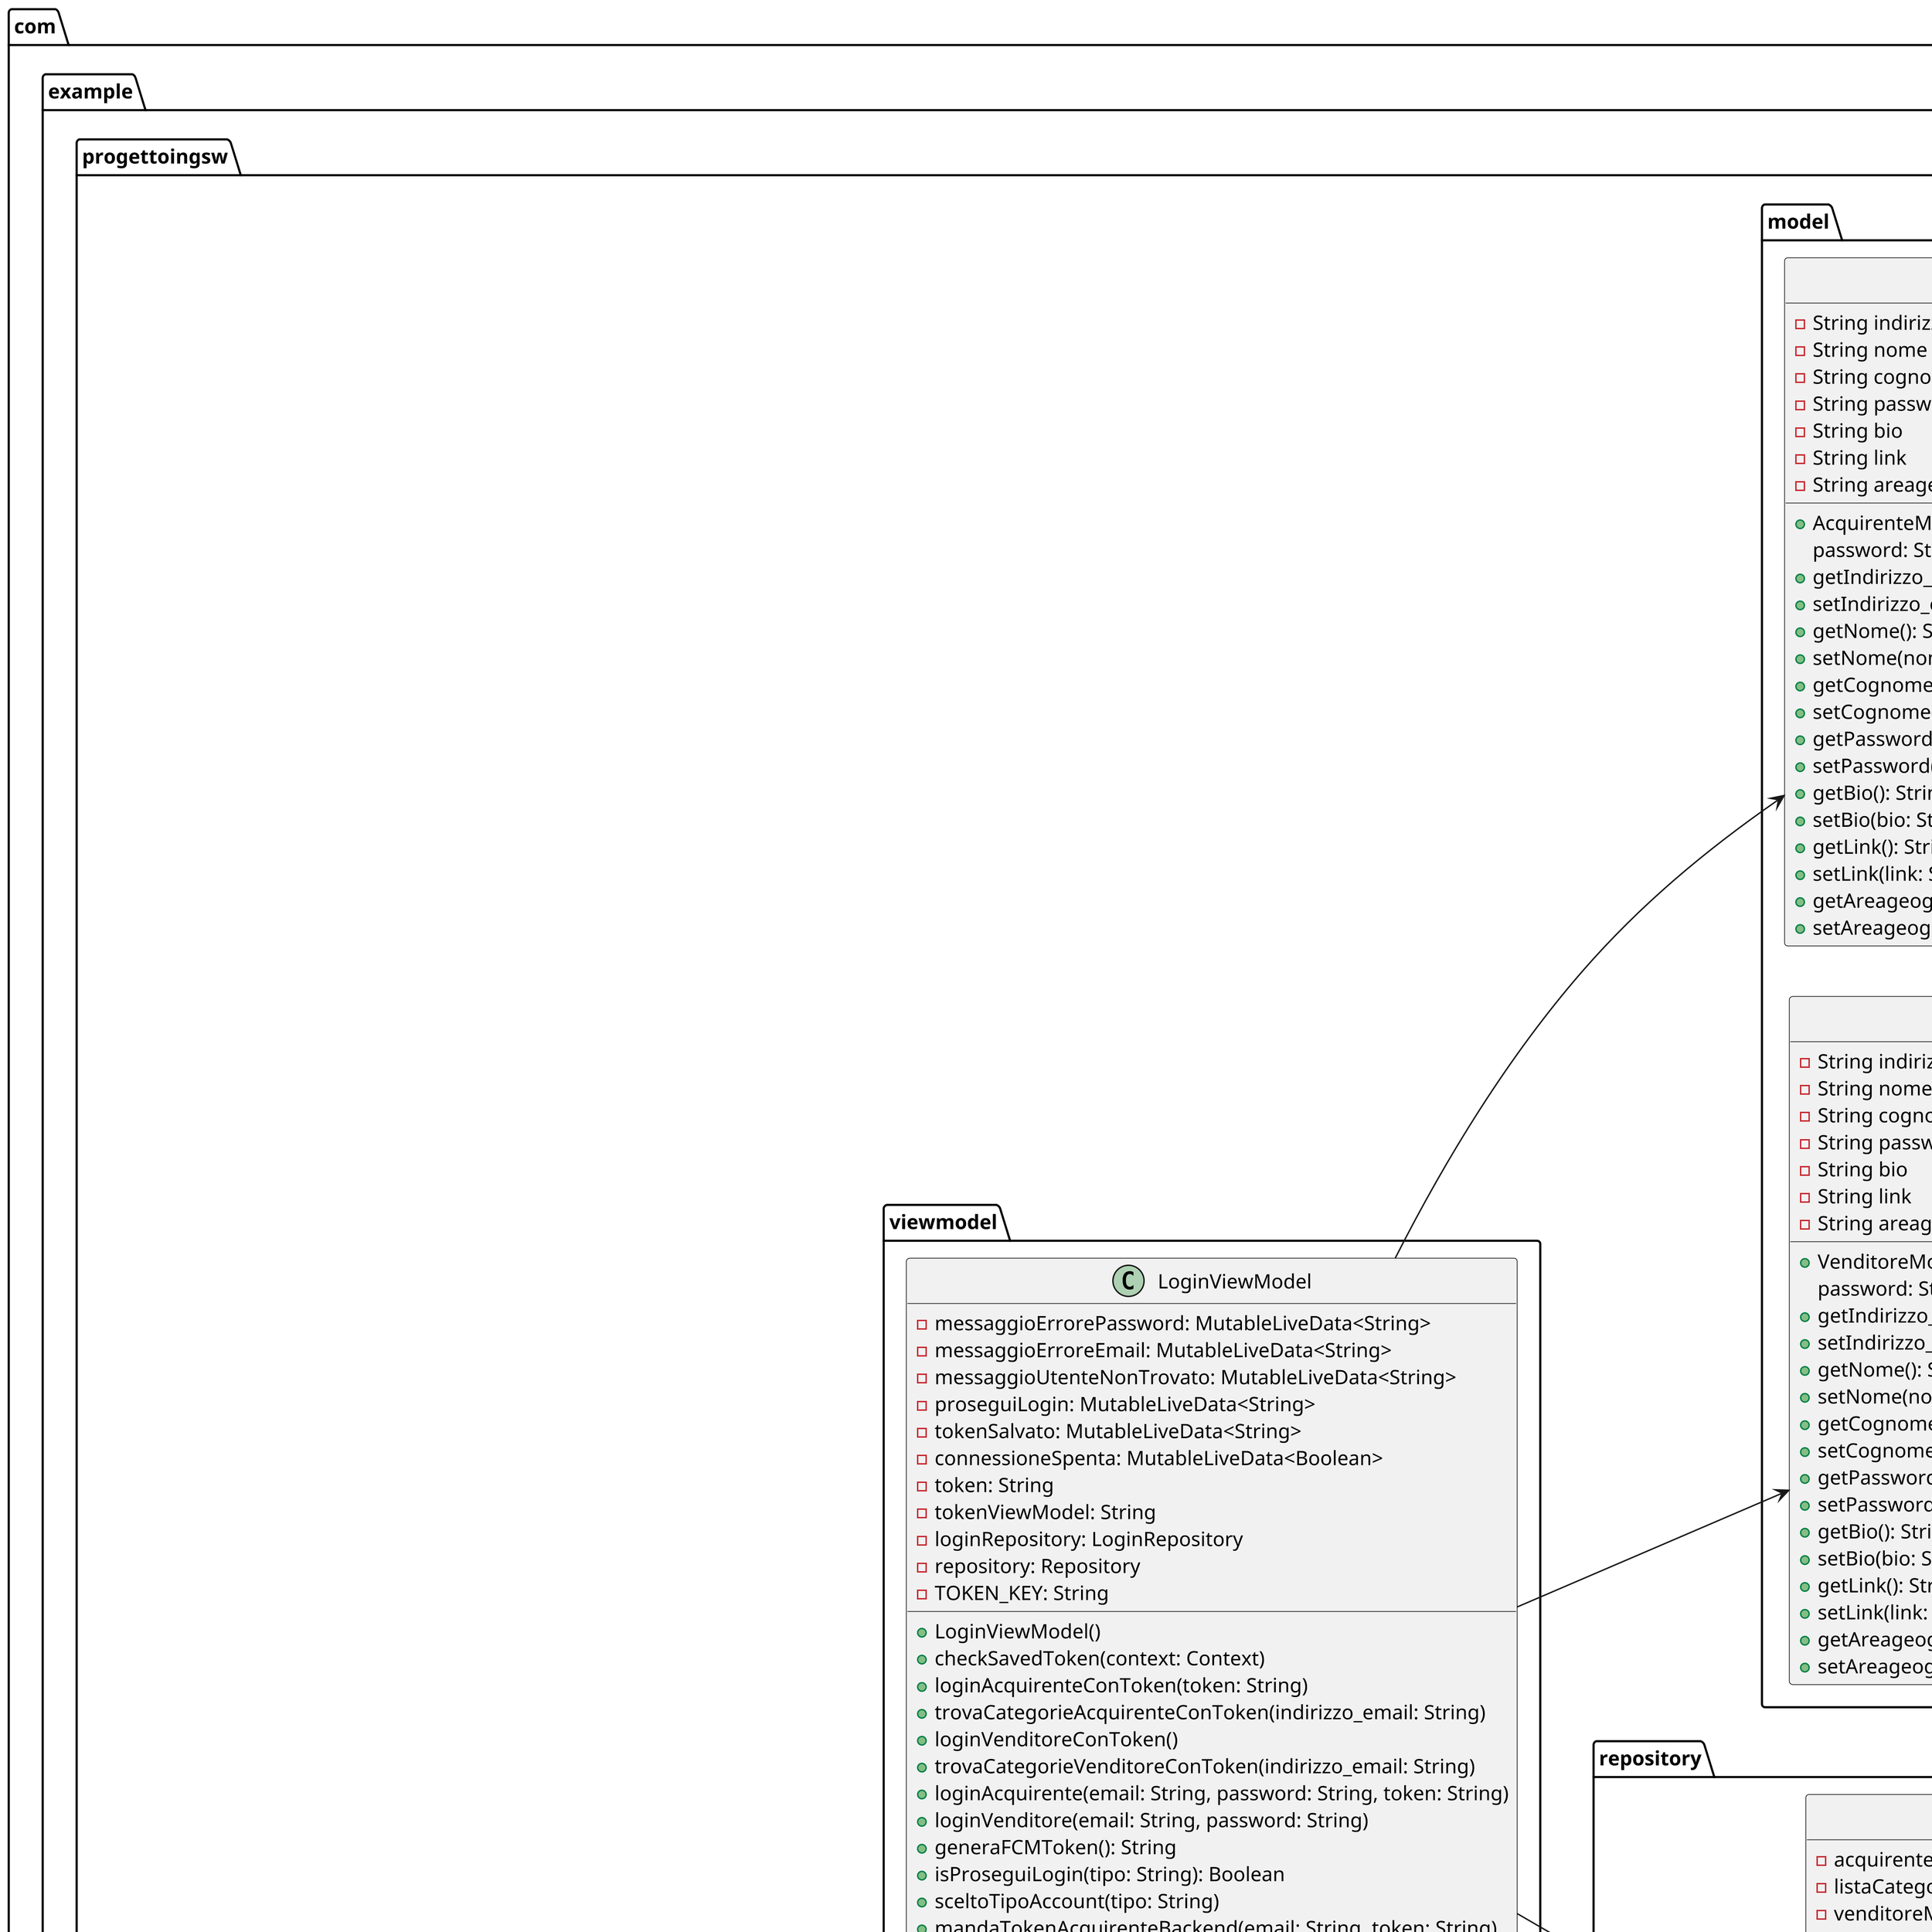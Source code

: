 @startuml
left to right direction
scale 3
package com.example.progettoingsw.view {
    class LoginActivity {
        - switch_mostra_password: SwitchCompat
        - progress_bar_login: ProgressBar
        - editText_mail: EditText
        - editText_password: EditText
        - checkbox_ricordami: CheckBox
        - loginViewModel: LoginViewModel
        - relative_layout_login_activity: RelativeLayout
        - token: String
        - sharedPreferences: SharedPreferences
        - firebaseAnalytics: FirebaseAnalytics
        + onCreate(savedInstanceState: Bundle): void
        + checkConnessione(): void
        + requestNotificationPermissions(): void
        + onRequestPermissionsResult(requestCode: int, permissions: String[],
         grantResults: int[]): void
        + checkNotificationPermissions(): void
        + messaggioErroreMail(messaggio: String): void
        + messaggioErrorePassword(messaggio: String): void
        + osservaMessaggioErroreEmail(): void
        + osservaMessaggioErrorePassword(): void
        + salvaTokenInLocale(): void
        + osservaProseguiLogin(): void
        + showAccountSelectionPopup(): void
        + osservaMessaggioUtenteNonTrovato(): void
        + osservaTokenSalvato(): void
        + osservaConnessioneSpenta(): void
        + showPopUpConnessioneSpenta(): void
    }
     class MainActivity{
                - bottomNavigationView: BottomNavigationView
                - mainActivityViewModel: MainActivityViewModel
                - selectedFragment: Fragment
                - homeMenuItem: MenuItem
                - categoriesMenuItem: MenuItem
                - creaAstaMenuItem: MenuItem
                - searchMenuItem: MenuItem
                - profileMenuItem: MenuItem
                + onCreate(savedInstanceState: Bundle): void
                + enableBottomNavigationView(enabled: boolean): void
                + resetOtherIcons(bottomNavigationView: BottomNavigationView,
                 selectedItem: MenuItem): void
                + getIconResource(itemId: int): int
                + osservaSceltoHome(): void
                + osservaSceltoCategorie(): void
                + osservaSceltoCreaAstaAcquirente(): void
                + osservaSceltoCreaAstaVenditore(): void
                + osservaSceltoRicerca(): void
                + osservaSceltoProfilo(): void
            }
}

package com.example.progettoingsw.viewmodel {
class LoginViewModel {
    - messaggioErrorePassword: MutableLiveData<String>
    - messaggioErroreEmail: MutableLiveData<String>
    - messaggioUtenteNonTrovato: MutableLiveData<String>
    - proseguiLogin: MutableLiveData<String>
    - tokenSalvato: MutableLiveData<String>
    - connessioneSpenta: MutableLiveData<Boolean>
    - token: String
    - tokenViewModel: String
    - loginRepository: LoginRepository
    - repository: Repository
    - TOKEN_KEY: String
    + LoginViewModel()
    + checkSavedToken(context: Context)
    + loginAcquirenteConToken(token: String)
    + trovaCategorieAcquirenteConToken(indirizzo_email: String)
    + loginVenditoreConToken()
    + trovaCategorieVenditoreConToken(indirizzo_email: String)
    + loginAcquirente(email: String, password: String, token: String)
    + loginVenditore(email: String, password: String)
    + generaFCMToken(): String
    + isProseguiLogin(tipo: String): Boolean
    + sceltoTipoAccount(tipo: String)
    + mandaTokenAcquirenteBackend(email: String, token: String)
    + mandaTokenVenditoreBackend(email: String, token: String)
    + trovaAcquirente(email: String, password: String)
    + trovaCategorieAcquirente(email: String, password: String)
    + trovaVenditore(email: String, password: String)
    + trovaCategorieVenditore(email: String)
    + loginValido(mail: String, password: String): Boolean
    + isNuovoMessaggioErroreEmail(): Boolean
    + isNuovoMessaggioErrorePassword(): Boolean
    + isMessaggioUtenteNonTrovato(): Boolean
    + isNessunUtenteTrovatoConToken(): Boolean
}

package com.example.progettoingsw.repository {
class Repository {
    - acquirenteModel: AcquirenteModel
    - listaCategorieAcquirente: ArrayList<String>
    - venditoreModel: VenditoreModel
    - socialAcquirenteModelList: List<SocialAcquirenteModel>
    - socialVenditoreModelList: List<SocialVenditoreModel>
    - acquirenteEmailDaAsta: String
    - venditoreEmailDaAsta: String
    - nomeSocialSelezionato: String
    - nomeLinkSelezionato: String
    - leMieAsteUtenteAttuale: Boolean
    - listaSocialAcquirenteRecuperati: ArrayList<SocialAcquirenteModel>
    - listaSocialVenditoreRecuperati: ArrayList<SocialVenditoreModel>
    - listaCategorieVenditore: ArrayList<String>
    - categoriaSelezionata: String
    - backendUrl: String
    - questaRepository: Repository
    - listaAsteAllIngleseInScadenza: ArrayList<Asta_allingleseModel>
    - listaAsteAllIngleseCategoriaNome: ArrayList<Asta_allingleseModel>
    - listaAsteAllIngleseNuove: ArrayList<Asta_allingleseModel>
    - listaAsteAlRibassoCategoriaNome: ArrayList<Asta_alribassoModel>
    - listaAsteAlRibassoNuove: ArrayList<Asta_alribassoModel>
    - listaAsteInversaInScadenza: ArrayList<Asta_inversaModel>
    - listaAsteInversaCategoriaNome: ArrayList<Asta_inversaModel>
    - listaAsteInversaNuove: ArrayList<Asta_inversaModel>
    - notificaAcquirenteScelta: NotificheAcquirenteModel
    - notificaVenditoreScelta: NotificheVenditoreModel
    - nome_socialAcquirenteSelezionato: String
    - link_socialAcquirenteSelezionato: String
    - asta_allingleseSelezionata: Asta_allingleseModel
    - asta_alribassoSelezionata: Asta_alribassoModel
    - asta_inversaSelezionata: Asta_inversaModel
    + getInstance(): Repository
    + deleteRepository(): void
}
    class LoginRepository {
            - OnLoginAcquirenteListener listener
            - OnRecuperaCategorieAcquirenteListener listener
            - OnSetTokenAcquirenteListener listener
            - OnLoginVenditoreListener listener
            - OnRecuperaCategorieVenditoreListener listener
            - OnSetTokenVenditoreListener listener
            - OnLoginAcquirenteConTokenListener listener
            - OnLoginVenditoreConTokenListener listener
            -  LoginAcquirenteTask
            -  RecuperaCategorieAcquirenteTask
            -  SetTokenAcquirenteTask
            -  LoginVenditoreTask
            -  RecuperaCategorieVenditoreTask
            -  SetTokenVenditoreTask
            -  LoginAcquirenteConTokenTask
            -  LoginVenditoreConTokenTask

            + loginAcquirenteBackend(email: String, password: String, listener: OnLoginAcquirenteListener): void
            + loginAcquirenteConTokenBackend(token: String, listener: OnLoginAcquirenteConTokenListener): void
            + recuperaCategorieAcquirenteBackend(email: String, listener: OnRecuperaCategorieAcquirenteListener): void
            + setTokenAcquirente(email: String, token: String, listener: OnSetTokenAcquirenteListener): void
            + loginVenditoreBackend(email: String, password: String, listener: OnLoginVenditoreListener): void
            + loginVenditoreConTokenBackend(token: String, listener: OnLoginVenditoreConTokenListener): void
            + recuperaCategorieVenditoreBackend(email: String, listener: OnRecuperaCategorieVenditoreListener): void
            + setTokenVenditore(email: String, token: String, listener: OnSetTokenVenditoreListener): void
        }
}
}
package com.example.progettoingsw.model {
    class AcquirenteModel {
        - String indirizzo_email
        - String nome
        - String cognome
        - String password
        - String bio
        - String link
        - String areageografica

        + AcquirenteModel(nome: String, cognome: String, indirizzo_email: String,
         password: String, bio: String, areageografica: String, link: String)
        + getIndirizzo_email(): String
        + setIndirizzo_email(indirizzo_email: String): void
        + getNome(): String
        + setNome(nome: String): void
        + getCognome(): String
        + setCognome(cognome: String): void
        + getPassword(): String
        + setPassword(password: String): void
        + getBio(): String
        + setBio(bio: String): void
        + getLink(): String
        + setLink(link: String): void
        + getAreageografica(): String
        + setAreageografica(areageografica: String): void
    }
    class VenditoreModel {
            - String indirizzo_email
            - String nome
            - String cognome
            - String password
            - String bio
            - String link
            - String areageografica

            + VenditoreModel(nome: String, cognome: String, indirizzo_email: String,
             password: String, bio: String, areageografica: String, link: String)
            + getIndirizzo_email(): String
            + setIndirizzo_email(indirizzo_email: String): void
            + getNome(): String
            + setNome(nome: String): void
            + getCognome(): String
            + setCognome(cognome: String): void
            + getPassword(): String
            + setPassword(password: String): void
            + getBio(): String
            + setBio(bio: String): void
            + getLink(): String
            + setLink(link: String): void
            + getAreageografica(): String
            + setAreageografica(areageografica: String): void
        }


}
LoginActivity --> LoginViewModel
LoginActivity --> MainActivity
LoginViewModel --> Repository
LoginViewModel --> LoginRepository
LoginViewModel --> AcquirenteModel
LoginViewModel --> VenditoreModel

@enduml